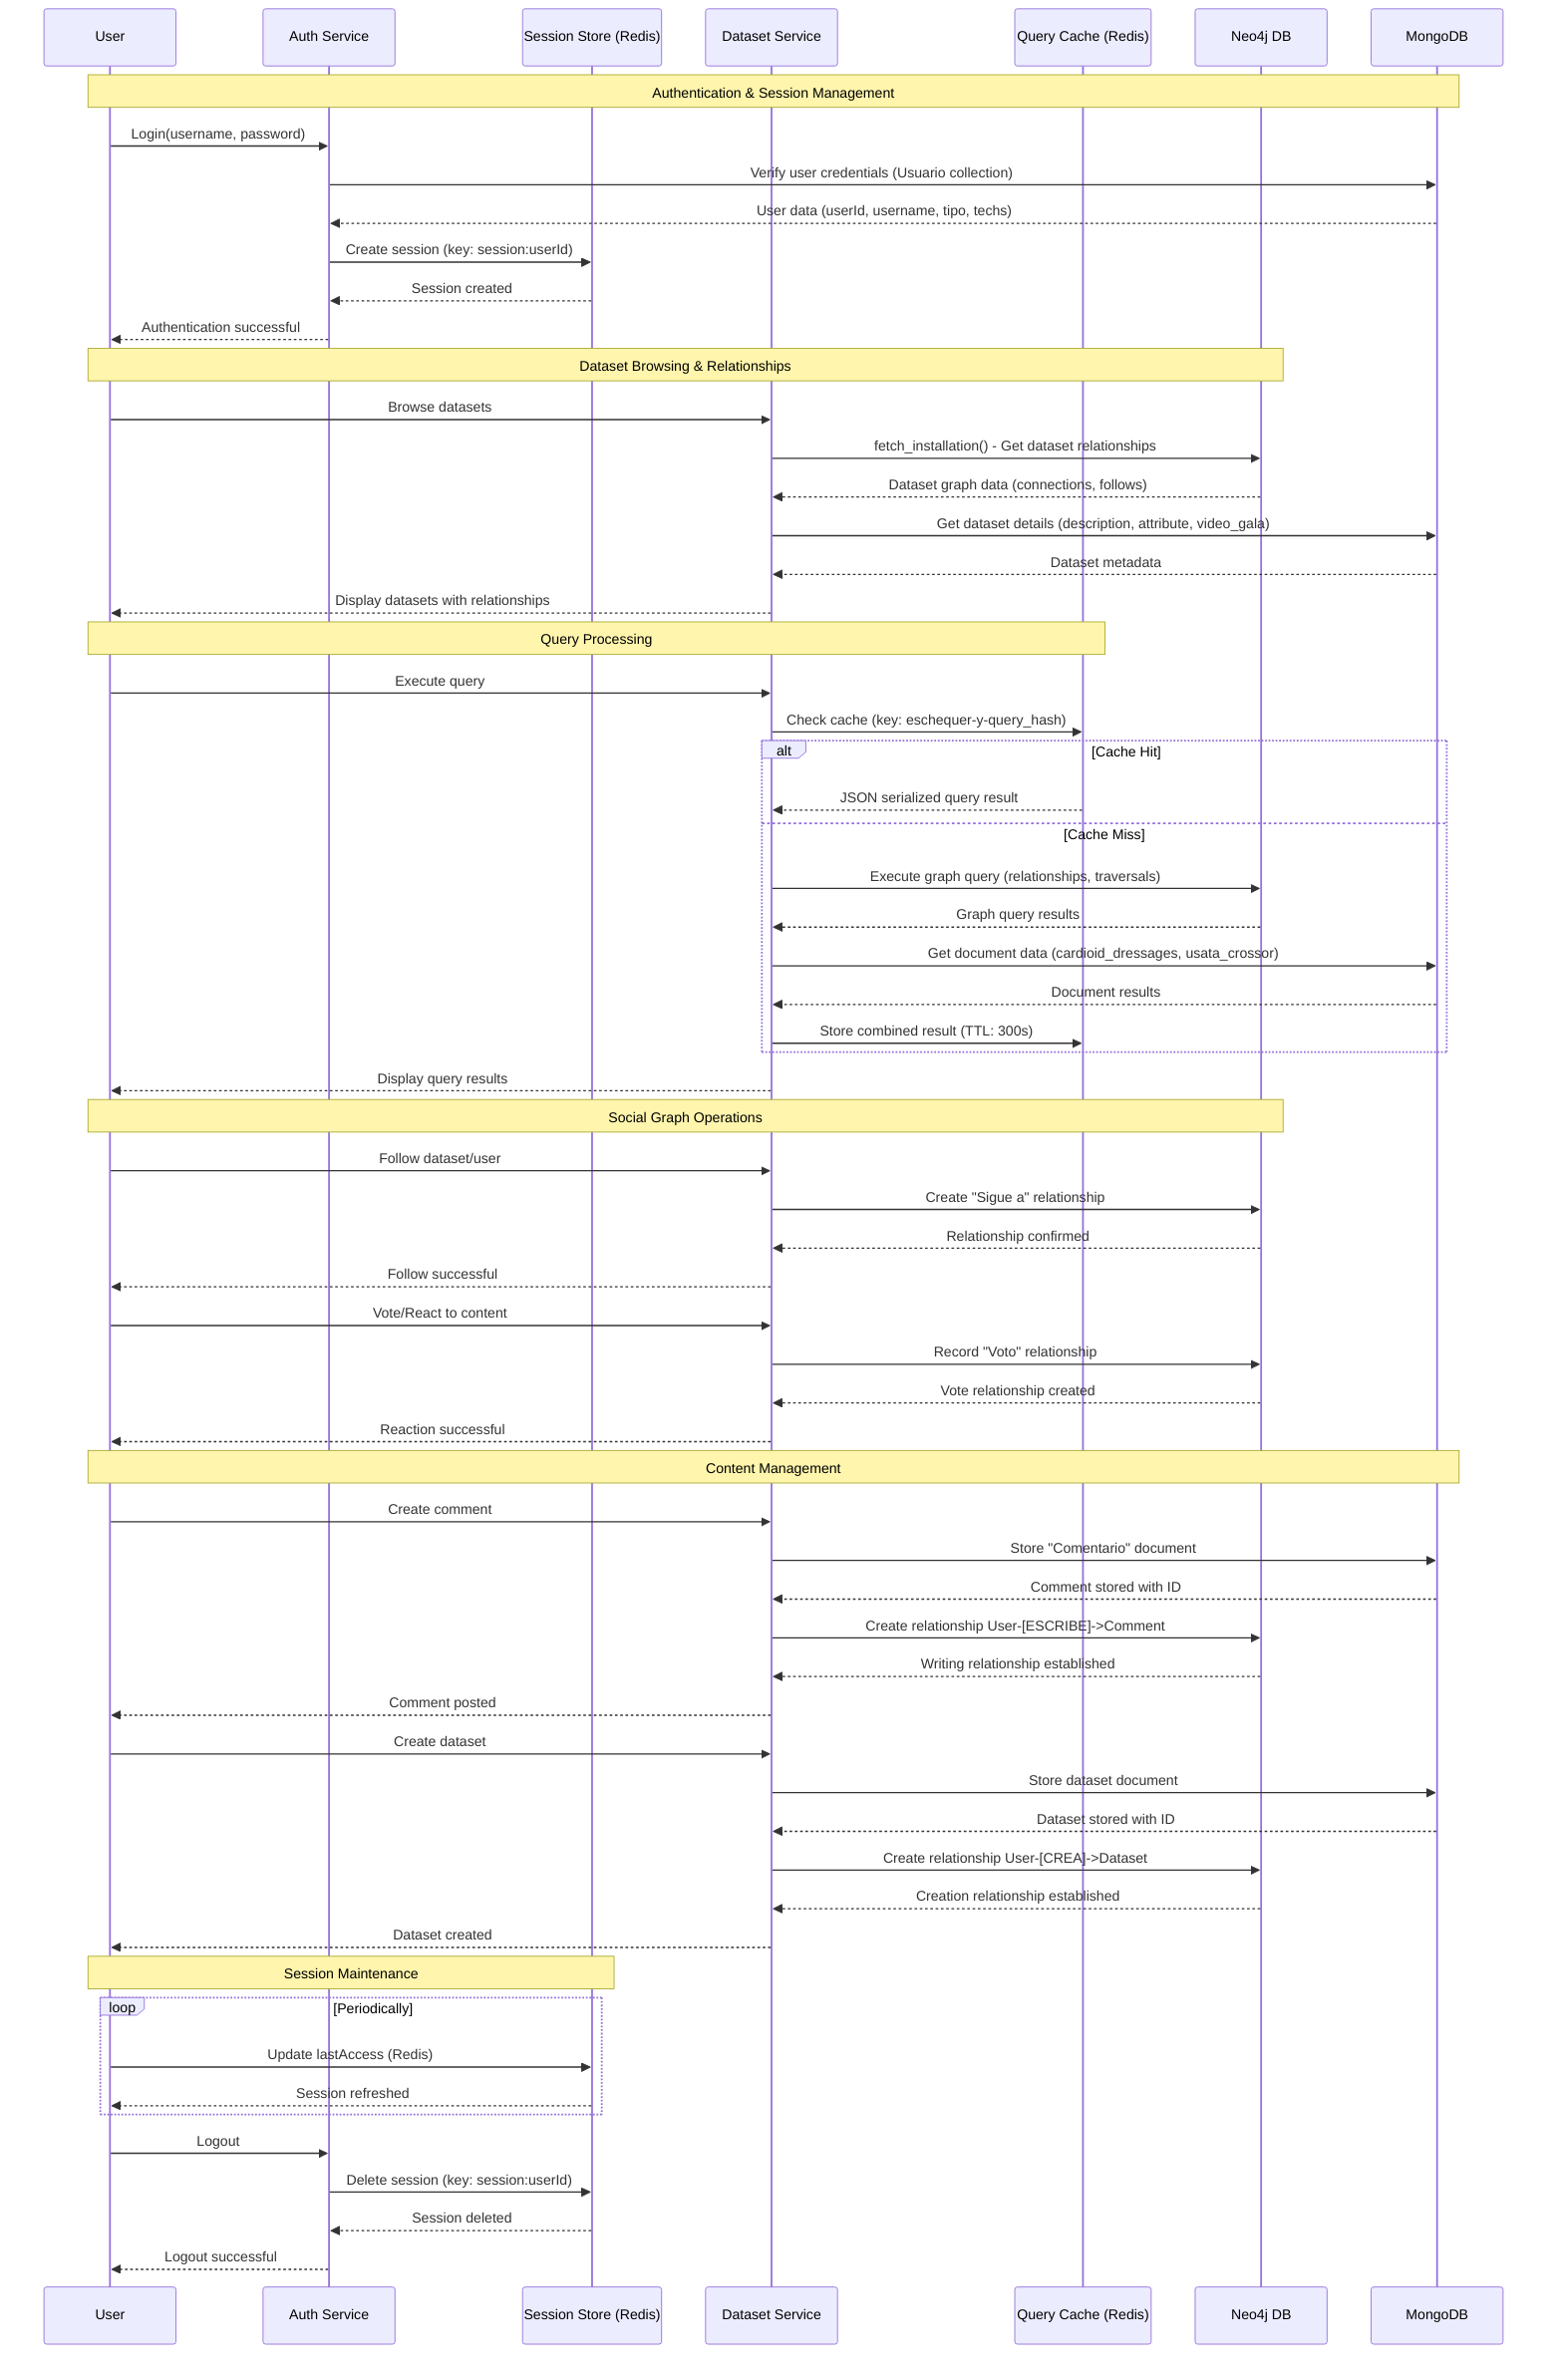 sequenceDiagram
    participant U as User
    participant A as Auth Service
    participant S as Session Store (Redis)
    participant DS as Dataset Service
    participant Q as Query Cache (Redis)
    participant Neo4j as Neo4j DB
    participant Mongo as MongoDB

    %% User Authentication Flow
    Note over U, Mongo: Authentication & Session Management
    U->>A: Login(username, password)
    A->>Mongo: Verify user credentials (Usuario collection)
    Mongo-->>A: User data (userId, username, tipo, techs)
    A->>S: Create session (key: session:userId)
    S-->>A: Session created
    A-->>U: Authentication successful
    
    %% Dataset Interaction Flow
    Note over U, Neo4j: Dataset Browsing & Relationships
    U->>DS: Browse datasets
    DS->>Neo4j: fetch_installation() - Get dataset relationships
    Neo4j-->>DS: Dataset graph data (connections, follows)
    DS->>Mongo: Get dataset details (description, attribute, video_gala)
    Mongo-->>DS: Dataset metadata
    DS-->>U: Display datasets with relationships
    
    %% Query Execution with Caching
    Note over U, Q: Query Processing
    U->>DS: Execute query
    DS->>Q: Check cache (key: eschequer-y-query_hash)
    alt Cache Hit
        Q-->>DS: JSON serialized query result
    else Cache Miss
        DS->>Neo4j: Execute graph query (relationships, traversals)
        Neo4j-->>DS: Graph query results
        DS->>Mongo: Get document data (cardioid_dressages, usata_crossor)
        Mongo-->>DS: Document results
        DS->>Q: Store combined result (TTL: 300s)
    end
    DS-->>U: Display query results
    
    %% Social Interactions - Neo4j for Relationships
    Note over U, Neo4j: Social Graph Operations
    U->>DS: Follow dataset/user
    DS->>Neo4j: Create "Sigue a" relationship
    Neo4j-->>DS: Relationship confirmed
    DS-->>U: Follow successful
    
    U->>DS: Vote/React to content
    DS->>Neo4j: Record "Voto" relationship
    Neo4j-->>DS: Vote relationship created
    DS-->>U: Reaction successful
    
    %% Content Creation - MongoDB for Documents
    Note over U, Mongo: Content Management
    U->>DS: Create comment
    DS->>Mongo: Store "Comentario" document
    Mongo-->>DS: Comment stored with ID
    DS->>Neo4j: Create relationship User-[ESCRIBE]->Comment
    Neo4j-->>DS: Writing relationship established
    DS-->>U: Comment posted
    
    U->>DS: Create dataset
    DS->>Mongo: Store dataset document
    Mongo-->>DS: Dataset stored with ID
    DS->>Neo4j: Create relationship User-[CREA]->Dataset
    Neo4j-->>DS: Creation relationship established
    DS-->>U: Dataset created
    
    %% Session Management
    Note over U, S: Session Maintenance
    loop Periodically
        U->>S: Update lastAccess (Redis)
        S-->>U: Session refreshed
    end
    
    %% User Logout
    U->>A: Logout
    A->>S: Delete session (key: session:userId)
    S-->>A: Session deleted
    A-->>U: Logout successful